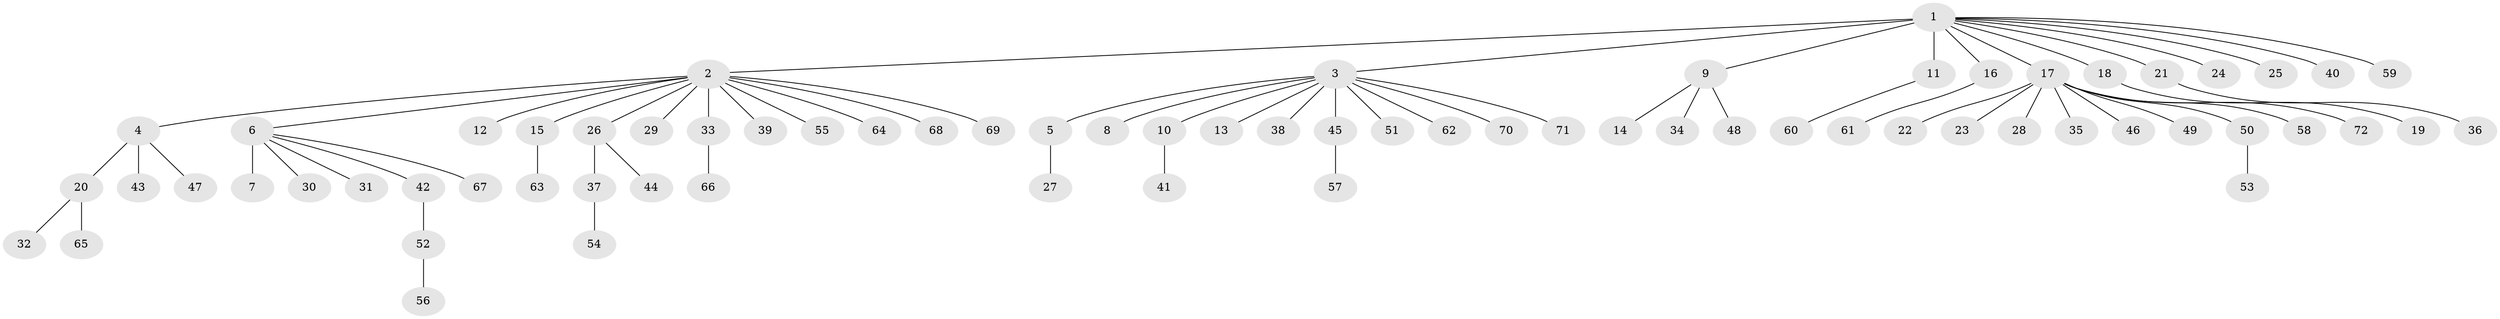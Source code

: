 // original degree distribution, {21: 0.0072992700729927005, 14: 0.0072992700729927005, 12: 0.0072992700729927005, 8: 0.0072992700729927005, 2: 0.15328467153284672, 13: 0.0072992700729927005, 1: 0.6934306569343066, 5: 0.014598540145985401, 4: 0.021897810218978103, 3: 0.06569343065693431, 11: 0.0072992700729927005, 7: 0.0072992700729927005}
// Generated by graph-tools (version 1.1) at 2025/35/03/09/25 02:35:48]
// undirected, 72 vertices, 71 edges
graph export_dot {
graph [start="1"]
  node [color=gray90,style=filled];
  1;
  2;
  3;
  4;
  5;
  6;
  7;
  8;
  9;
  10;
  11;
  12;
  13;
  14;
  15;
  16;
  17;
  18;
  19;
  20;
  21;
  22;
  23;
  24;
  25;
  26;
  27;
  28;
  29;
  30;
  31;
  32;
  33;
  34;
  35;
  36;
  37;
  38;
  39;
  40;
  41;
  42;
  43;
  44;
  45;
  46;
  47;
  48;
  49;
  50;
  51;
  52;
  53;
  54;
  55;
  56;
  57;
  58;
  59;
  60;
  61;
  62;
  63;
  64;
  65;
  66;
  67;
  68;
  69;
  70;
  71;
  72;
  1 -- 2 [weight=1.0];
  1 -- 3 [weight=1.0];
  1 -- 9 [weight=1.0];
  1 -- 11 [weight=9.0];
  1 -- 16 [weight=1.0];
  1 -- 17 [weight=1.0];
  1 -- 18 [weight=1.0];
  1 -- 21 [weight=1.0];
  1 -- 24 [weight=1.0];
  1 -- 25 [weight=1.0];
  1 -- 40 [weight=1.0];
  1 -- 59 [weight=1.0];
  2 -- 4 [weight=1.0];
  2 -- 6 [weight=1.0];
  2 -- 12 [weight=1.0];
  2 -- 15 [weight=1.0];
  2 -- 26 [weight=1.0];
  2 -- 29 [weight=1.0];
  2 -- 33 [weight=1.0];
  2 -- 39 [weight=1.0];
  2 -- 55 [weight=1.0];
  2 -- 64 [weight=1.0];
  2 -- 68 [weight=1.0];
  2 -- 69 [weight=1.0];
  3 -- 5 [weight=1.0];
  3 -- 8 [weight=1.0];
  3 -- 10 [weight=1.0];
  3 -- 13 [weight=1.0];
  3 -- 38 [weight=1.0];
  3 -- 45 [weight=1.0];
  3 -- 51 [weight=1.0];
  3 -- 62 [weight=1.0];
  3 -- 70 [weight=1.0];
  3 -- 71 [weight=1.0];
  4 -- 20 [weight=1.0];
  4 -- 43 [weight=4.0];
  4 -- 47 [weight=1.0];
  5 -- 27 [weight=6.0];
  6 -- 7 [weight=7.0];
  6 -- 30 [weight=1.0];
  6 -- 31 [weight=1.0];
  6 -- 42 [weight=1.0];
  6 -- 67 [weight=1.0];
  9 -- 14 [weight=1.0];
  9 -- 34 [weight=1.0];
  9 -- 48 [weight=1.0];
  10 -- 41 [weight=2.0];
  11 -- 60 [weight=1.0];
  15 -- 63 [weight=1.0];
  16 -- 61 [weight=1.0];
  17 -- 22 [weight=1.0];
  17 -- 23 [weight=1.0];
  17 -- 28 [weight=1.0];
  17 -- 35 [weight=1.0];
  17 -- 46 [weight=1.0];
  17 -- 49 [weight=1.0];
  17 -- 50 [weight=1.0];
  17 -- 58 [weight=1.0];
  17 -- 72 [weight=1.0];
  18 -- 19 [weight=1.0];
  20 -- 32 [weight=1.0];
  20 -- 65 [weight=2.0];
  21 -- 36 [weight=1.0];
  26 -- 37 [weight=1.0];
  26 -- 44 [weight=1.0];
  33 -- 66 [weight=1.0];
  37 -- 54 [weight=1.0];
  42 -- 52 [weight=1.0];
  45 -- 57 [weight=1.0];
  50 -- 53 [weight=2.0];
  52 -- 56 [weight=1.0];
}
